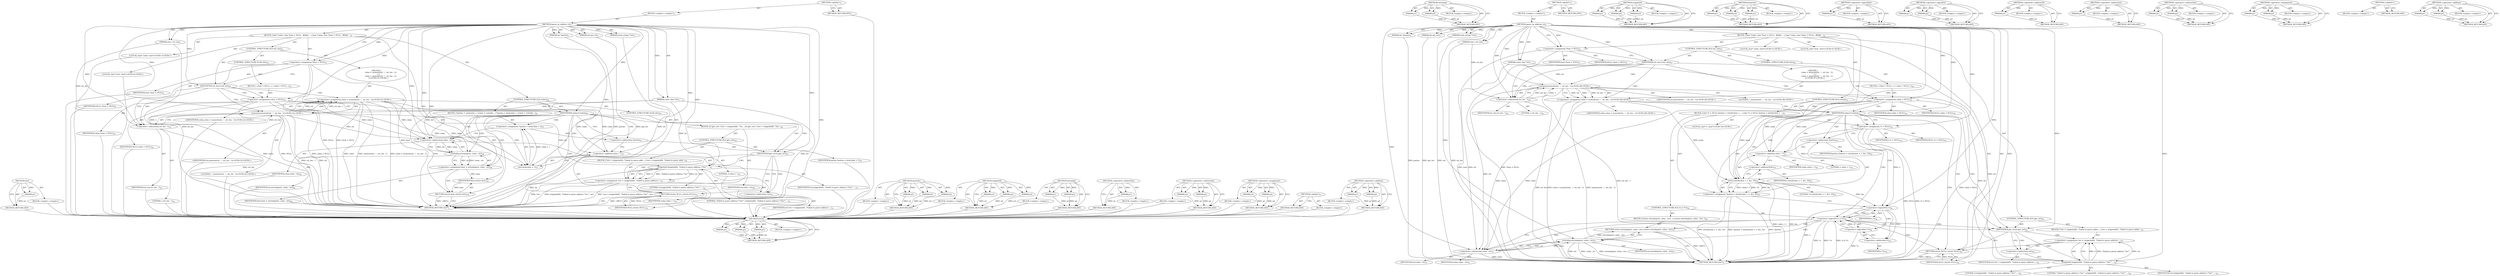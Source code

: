 digraph "&lt;operator&gt;.addition" {
vulnerable_118 [label=<(METHOD,atoi)>];
vulnerable_119 [label=<(PARAM,p1)>];
vulnerable_120 [label=<(BLOCK,&lt;empty&gt;,&lt;empty&gt;)>];
vulnerable_121 [label=<(METHOD_RETURN,ANY)>];
vulnerable_6 [label=<(METHOD,&lt;global&gt;)<SUB>1</SUB>>];
vulnerable_7 [label=<(BLOCK,&lt;empty&gt;,&lt;empty&gt;)<SUB>1</SUB>>];
vulnerable_8 [label=<(METHOD,parse_ip_address_ex)<SUB>1</SUB>>];
vulnerable_9 [label=<(PARAM,const char *str)<SUB>1</SUB>>];
vulnerable_10 [label=<(PARAM,size_t str_len)<SUB>1</SUB>>];
vulnerable_11 [label=<(PARAM,int *portno)<SUB>1</SUB>>];
vulnerable_12 [label=<(PARAM,int get_err)<SUB>1</SUB>>];
vulnerable_13 [label=<(PARAM,zend_string **err)<SUB>1</SUB>>];
vulnerable_14 [label=<(BLOCK,{
	char *colon;
 	char *host = NULL;
 
 #ifdef ...,{
	char *colon;
 	char *host = NULL;
 
 #ifdef ...)<SUB>2</SUB>>];
vulnerable_15 [label="<(LOCAL,char* colon: char*)<SUB>3</SUB>>"];
vulnerable_16 [label="<(LOCAL,char* host: char*)<SUB>4</SUB>>"];
vulnerable_17 [label=<(&lt;operator&gt;.assignment,*host = NULL)<SUB>4</SUB>>];
vulnerable_18 [label=<(IDENTIFIER,host,*host = NULL)<SUB>4</SUB>>];
vulnerable_19 [label=<(IDENTIFIER,NULL,*host = NULL)<SUB>4</SUB>>];
vulnerable_20 [label=<(CONTROL_STRUCTURE,IF,if (str_len))<SUB>21</SUB>>];
vulnerable_21 [label=<(IDENTIFIER,str_len,if (str_len))<SUB>21</SUB>>];
vulnerable_22 [label="<(BLOCK,{
 		colon = memchr(str, ':', str_len - 1);
 	},{
 		colon = memchr(str, ':', str_len - 1);
 	})<SUB>21</SUB>>"];
vulnerable_23 [label="<(&lt;operator&gt;.assignment,colon = memchr(str, ':', str_len - 1))<SUB>22</SUB>>"];
vulnerable_24 [label="<(IDENTIFIER,colon,colon = memchr(str, ':', str_len - 1))<SUB>22</SUB>>"];
vulnerable_25 [label="<(memchr,memchr(str, ':', str_len - 1))<SUB>22</SUB>>"];
vulnerable_26 [label="<(IDENTIFIER,str,memchr(str, ':', str_len - 1))<SUB>22</SUB>>"];
vulnerable_27 [label="<(LITERAL,':',memchr(str, ':', str_len - 1))<SUB>22</SUB>>"];
vulnerable_28 [label=<(&lt;operator&gt;.subtraction,str_len - 1)<SUB>22</SUB>>];
vulnerable_29 [label=<(IDENTIFIER,str_len,str_len - 1)<SUB>22</SUB>>];
vulnerable_30 [label=<(LITERAL,1,str_len - 1)<SUB>22</SUB>>];
vulnerable_31 [label=<(CONTROL_STRUCTURE,ELSE,else)<SUB>23</SUB>>];
vulnerable_32 [label=<(BLOCK,{
 		colon = NULL;
 	},{
 		colon = NULL;
 	})<SUB>23</SUB>>];
vulnerable_33 [label=<(&lt;operator&gt;.assignment,colon = NULL)<SUB>24</SUB>>];
vulnerable_34 [label=<(IDENTIFIER,colon,colon = NULL)<SUB>24</SUB>>];
vulnerable_35 [label=<(IDENTIFIER,NULL,colon = NULL)<SUB>24</SUB>>];
vulnerable_36 [label=<(CONTROL_STRUCTURE,IF,if (colon))<SUB>26</SUB>>];
vulnerable_37 [label=<(IDENTIFIER,colon,if (colon))<SUB>26</SUB>>];
vulnerable_38 [label=<(BLOCK,{
		*portno = atoi(colon + 1);
		host = estrndu...,{
		*portno = atoi(colon + 1);
		host = estrndu...)<SUB>26</SUB>>];
vulnerable_39 [label=<(&lt;operator&gt;.assignment,*portno = atoi(colon + 1))<SUB>27</SUB>>];
vulnerable_40 [label=<(&lt;operator&gt;.indirection,*portno)<SUB>27</SUB>>];
vulnerable_41 [label=<(IDENTIFIER,portno,*portno = atoi(colon + 1))<SUB>27</SUB>>];
vulnerable_42 [label=<(atoi,atoi(colon + 1))<SUB>27</SUB>>];
vulnerable_43 [label=<(&lt;operator&gt;.addition,colon + 1)<SUB>27</SUB>>];
vulnerable_44 [label=<(IDENTIFIER,colon,colon + 1)<SUB>27</SUB>>];
vulnerable_45 [label=<(LITERAL,1,colon + 1)<SUB>27</SUB>>];
vulnerable_46 [label=<(&lt;operator&gt;.assignment,host = estrndup(str, colon - str))<SUB>28</SUB>>];
vulnerable_47 [label=<(IDENTIFIER,host,host = estrndup(str, colon - str))<SUB>28</SUB>>];
vulnerable_48 [label=<(estrndup,estrndup(str, colon - str))<SUB>28</SUB>>];
vulnerable_49 [label=<(IDENTIFIER,str,estrndup(str, colon - str))<SUB>28</SUB>>];
vulnerable_50 [label=<(&lt;operator&gt;.subtraction,colon - str)<SUB>28</SUB>>];
vulnerable_51 [label=<(IDENTIFIER,colon,colon - str)<SUB>28</SUB>>];
vulnerable_52 [label=<(IDENTIFIER,str,colon - str)<SUB>28</SUB>>];
vulnerable_53 [label=<(CONTROL_STRUCTURE,ELSE,else)<SUB>29</SUB>>];
vulnerable_54 [label=<(BLOCK,{
		if (get_err) {
			*err = strpprintf(0, &quot;Fai...,{
		if (get_err) {
			*err = strpprintf(0, &quot;Fai...)<SUB>29</SUB>>];
vulnerable_55 [label=<(CONTROL_STRUCTURE,IF,if (get_err))<SUB>30</SUB>>];
vulnerable_56 [label=<(IDENTIFIER,get_err,if (get_err))<SUB>30</SUB>>];
vulnerable_57 [label=<(BLOCK,{
			*err = strpprintf(0, &quot;Failed to parse addr...,{
			*err = strpprintf(0, &quot;Failed to parse addr...)<SUB>30</SUB>>];
vulnerable_58 [label=<(&lt;operator&gt;.assignment,*err = strpprintf(0, &quot;Failed to parse address \...)<SUB>31</SUB>>];
vulnerable_59 [label=<(&lt;operator&gt;.indirection,*err)<SUB>31</SUB>>];
vulnerable_60 [label=<(IDENTIFIER,err,*err = strpprintf(0, &quot;Failed to parse address \...)<SUB>31</SUB>>];
vulnerable_61 [label=<(strpprintf,strpprintf(0, &quot;Failed to parse address \&quot;%s\&quot;&quot;,...)<SUB>31</SUB>>];
vulnerable_62 [label=<(LITERAL,0,strpprintf(0, &quot;Failed to parse address \&quot;%s\&quot;&quot;,...)<SUB>31</SUB>>];
vulnerable_63 [label=<(LITERAL,&quot;Failed to parse address \&quot;%s\&quot;&quot;,strpprintf(0, &quot;Failed to parse address \&quot;%s\&quot;&quot;,...)<SUB>31</SUB>>];
vulnerable_64 [label=<(IDENTIFIER,str,strpprintf(0, &quot;Failed to parse address \&quot;%s\&quot;&quot;,...)<SUB>31</SUB>>];
vulnerable_65 [label=<(RETURN,return NULL;,return NULL;)<SUB>33</SUB>>];
vulnerable_66 [label=<(IDENTIFIER,NULL,return NULL;)<SUB>33</SUB>>];
vulnerable_67 [label=<(RETURN,return host;,return host;)<SUB>36</SUB>>];
vulnerable_68 [label=<(IDENTIFIER,host,return host;)<SUB>36</SUB>>];
vulnerable_69 [label=<(METHOD_RETURN,char*)<SUB>1</SUB>>];
vulnerable_71 [label=<(METHOD_RETURN,ANY)<SUB>1</SUB>>];
vulnerable_103 [label=<(METHOD,memchr)>];
vulnerable_104 [label=<(PARAM,p1)>];
vulnerable_105 [label=<(PARAM,p2)>];
vulnerable_106 [label=<(PARAM,p3)>];
vulnerable_107 [label=<(BLOCK,&lt;empty&gt;,&lt;empty&gt;)>];
vulnerable_108 [label=<(METHOD_RETURN,ANY)>];
vulnerable_132 [label=<(METHOD,strpprintf)>];
vulnerable_133 [label=<(PARAM,p1)>];
vulnerable_134 [label=<(PARAM,p2)>];
vulnerable_135 [label=<(PARAM,p3)>];
vulnerable_136 [label=<(BLOCK,&lt;empty&gt;,&lt;empty&gt;)>];
vulnerable_137 [label=<(METHOD_RETURN,ANY)>];
vulnerable_127 [label=<(METHOD,estrndup)>];
vulnerable_128 [label=<(PARAM,p1)>];
vulnerable_129 [label=<(PARAM,p2)>];
vulnerable_130 [label=<(BLOCK,&lt;empty&gt;,&lt;empty&gt;)>];
vulnerable_131 [label=<(METHOD_RETURN,ANY)>];
vulnerable_114 [label=<(METHOD,&lt;operator&gt;.indirection)>];
vulnerable_115 [label=<(PARAM,p1)>];
vulnerable_116 [label=<(BLOCK,&lt;empty&gt;,&lt;empty&gt;)>];
vulnerable_117 [label=<(METHOD_RETURN,ANY)>];
vulnerable_109 [label=<(METHOD,&lt;operator&gt;.subtraction)>];
vulnerable_110 [label=<(PARAM,p1)>];
vulnerable_111 [label=<(PARAM,p2)>];
vulnerable_112 [label=<(BLOCK,&lt;empty&gt;,&lt;empty&gt;)>];
vulnerable_113 [label=<(METHOD_RETURN,ANY)>];
vulnerable_98 [label=<(METHOD,&lt;operator&gt;.assignment)>];
vulnerable_99 [label=<(PARAM,p1)>];
vulnerable_100 [label=<(PARAM,p2)>];
vulnerable_101 [label=<(BLOCK,&lt;empty&gt;,&lt;empty&gt;)>];
vulnerable_102 [label=<(METHOD_RETURN,ANY)>];
vulnerable_92 [label=<(METHOD,&lt;global&gt;)<SUB>1</SUB>>];
vulnerable_93 [label=<(BLOCK,&lt;empty&gt;,&lt;empty&gt;)>];
vulnerable_94 [label=<(METHOD_RETURN,ANY)>];
vulnerable_122 [label=<(METHOD,&lt;operator&gt;.addition)>];
vulnerable_123 [label=<(PARAM,p1)>];
vulnerable_124 [label=<(PARAM,p2)>];
vulnerable_125 [label=<(BLOCK,&lt;empty&gt;,&lt;empty&gt;)>];
vulnerable_126 [label=<(METHOD_RETURN,ANY)>];
fixed_128 [label=<(METHOD,strtol)>];
fixed_129 [label=<(PARAM,p1)>];
fixed_130 [label=<(PARAM,p2)>];
fixed_131 [label=<(PARAM,p3)>];
fixed_132 [label=<(BLOCK,&lt;empty&gt;,&lt;empty&gt;)>];
fixed_133 [label=<(METHOD_RETURN,ANY)>];
fixed_152 [label=<(METHOD,estrndup)>];
fixed_153 [label=<(PARAM,p1)>];
fixed_154 [label=<(PARAM,p2)>];
fixed_155 [label=<(BLOCK,&lt;empty&gt;,&lt;empty&gt;)>];
fixed_156 [label=<(METHOD_RETURN,ANY)>];
fixed_6 [label=<(METHOD,&lt;global&gt;)<SUB>1</SUB>>];
fixed_7 [label=<(BLOCK,&lt;empty&gt;,&lt;empty&gt;)<SUB>1</SUB>>];
fixed_8 [label=<(METHOD,parse_ip_address_ex)<SUB>1</SUB>>];
fixed_9 [label=<(PARAM,const char *str)<SUB>1</SUB>>];
fixed_10 [label=<(PARAM,size_t str_len)<SUB>1</SUB>>];
fixed_11 [label=<(PARAM,int *portno)<SUB>1</SUB>>];
fixed_12 [label=<(PARAM,int get_err)<SUB>1</SUB>>];
fixed_13 [label=<(PARAM,zend_string **err)<SUB>1</SUB>>];
fixed_14 [label=<(BLOCK,{
	char *colon;
 	char *host = NULL;
 
 #ifdef ...,{
	char *colon;
 	char *host = NULL;
 
 #ifdef ...)<SUB>2</SUB>>];
fixed_15 [label="<(LOCAL,char* colon: char*)<SUB>3</SUB>>"];
fixed_16 [label="<(LOCAL,char* host: char*)<SUB>4</SUB>>"];
fixed_17 [label=<(&lt;operator&gt;.assignment,*host = NULL)<SUB>4</SUB>>];
fixed_18 [label=<(IDENTIFIER,host,*host = NULL)<SUB>4</SUB>>];
fixed_19 [label=<(IDENTIFIER,NULL,*host = NULL)<SUB>4</SUB>>];
fixed_20 [label=<(CONTROL_STRUCTURE,IF,if (str_len))<SUB>27</SUB>>];
fixed_21 [label=<(IDENTIFIER,str_len,if (str_len))<SUB>27</SUB>>];
fixed_22 [label="<(BLOCK,{
 		colon = memchr(str, ':', str_len - 1);
 	},{
 		colon = memchr(str, ':', str_len - 1);
 	})<SUB>27</SUB>>"];
fixed_23 [label="<(&lt;operator&gt;.assignment,colon = memchr(str, ':', str_len - 1))<SUB>28</SUB>>"];
fixed_24 [label="<(IDENTIFIER,colon,colon = memchr(str, ':', str_len - 1))<SUB>28</SUB>>"];
fixed_25 [label="<(memchr,memchr(str, ':', str_len - 1))<SUB>28</SUB>>"];
fixed_26 [label="<(IDENTIFIER,str,memchr(str, ':', str_len - 1))<SUB>28</SUB>>"];
fixed_27 [label="<(LITERAL,':',memchr(str, ':', str_len - 1))<SUB>28</SUB>>"];
fixed_28 [label=<(&lt;operator&gt;.subtraction,str_len - 1)<SUB>28</SUB>>];
fixed_29 [label=<(IDENTIFIER,str_len,str_len - 1)<SUB>28</SUB>>];
fixed_30 [label=<(LITERAL,1,str_len - 1)<SUB>28</SUB>>];
fixed_31 [label=<(CONTROL_STRUCTURE,ELSE,else)<SUB>29</SUB>>];
fixed_32 [label=<(BLOCK,{
 		colon = NULL;
 	},{
 		colon = NULL;
 	})<SUB>29</SUB>>];
fixed_33 [label=<(&lt;operator&gt;.assignment,colon = NULL)<SUB>30</SUB>>];
fixed_34 [label=<(IDENTIFIER,colon,colon = NULL)<SUB>30</SUB>>];
fixed_35 [label=<(IDENTIFIER,NULL,colon = NULL)<SUB>30</SUB>>];
fixed_36 [label=<(CONTROL_STRUCTURE,IF,if (colon))<SUB>33</SUB>>];
fixed_37 [label=<(IDENTIFIER,colon,if (colon))<SUB>33</SUB>>];
fixed_38 [label=<(BLOCK,{
		char *e = NULL;
		*portno = strtol(colon + ...,{
		char *e = NULL;
		*portno = strtol(colon + ...)<SUB>33</SUB>>];
fixed_39 [label="<(LOCAL,char* e: char*)<SUB>34</SUB>>"];
fixed_40 [label=<(&lt;operator&gt;.assignment,*e = NULL)<SUB>34</SUB>>];
fixed_41 [label=<(IDENTIFIER,e,*e = NULL)<SUB>34</SUB>>];
fixed_42 [label=<(IDENTIFIER,NULL,*e = NULL)<SUB>34</SUB>>];
fixed_43 [label=<(&lt;operator&gt;.assignment,*portno = strtol(colon + 1, &amp;e, 10))<SUB>35</SUB>>];
fixed_44 [label=<(&lt;operator&gt;.indirection,*portno)<SUB>35</SUB>>];
fixed_45 [label=<(IDENTIFIER,portno,*portno = strtol(colon + 1, &amp;e, 10))<SUB>35</SUB>>];
fixed_46 [label=<(strtol,strtol(colon + 1, &amp;e, 10))<SUB>35</SUB>>];
fixed_47 [label=<(&lt;operator&gt;.addition,colon + 1)<SUB>35</SUB>>];
fixed_48 [label=<(IDENTIFIER,colon,colon + 1)<SUB>35</SUB>>];
fixed_49 [label=<(LITERAL,1,colon + 1)<SUB>35</SUB>>];
fixed_50 [label=<(&lt;operator&gt;.addressOf,&amp;e)<SUB>35</SUB>>];
fixed_51 [label=<(IDENTIFIER,e,strtol(colon + 1, &amp;e, 10))<SUB>35</SUB>>];
fixed_52 [label=<(LITERAL,10,strtol(colon + 1, &amp;e, 10))<SUB>35</SUB>>];
fixed_53 [label=<(CONTROL_STRUCTURE,IF,if (!e || !*e))<SUB>36</SUB>>];
fixed_54 [label=<(&lt;operator&gt;.logicalOr,!e || !*e)<SUB>36</SUB>>];
fixed_55 [label=<(&lt;operator&gt;.logicalNot,!e)<SUB>36</SUB>>];
fixed_56 [label=<(IDENTIFIER,e,!e)<SUB>36</SUB>>];
fixed_57 [label=<(&lt;operator&gt;.logicalNot,!*e)<SUB>36</SUB>>];
fixed_58 [label=<(&lt;operator&gt;.indirection,*e)<SUB>36</SUB>>];
fixed_59 [label=<(IDENTIFIER,e,!*e)<SUB>36</SUB>>];
fixed_60 [label=<(BLOCK,{
			return estrndup(str, colon - str);
 		},{
			return estrndup(str, colon - str);
 		})<SUB>36</SUB>>];
fixed_61 [label=<(RETURN,return estrndup(str, colon - str);,return estrndup(str, colon - str);)<SUB>37</SUB>>];
fixed_62 [label=<(estrndup,estrndup(str, colon - str))<SUB>37</SUB>>];
fixed_63 [label=<(IDENTIFIER,str,estrndup(str, colon - str))<SUB>37</SUB>>];
fixed_64 [label=<(&lt;operator&gt;.subtraction,colon - str)<SUB>37</SUB>>];
fixed_65 [label=<(IDENTIFIER,colon,colon - str)<SUB>37</SUB>>];
fixed_66 [label=<(IDENTIFIER,str,colon - str)<SUB>37</SUB>>];
fixed_67 [label=<(CONTROL_STRUCTURE,IF,if (get_err))<SUB>41</SUB>>];
fixed_68 [label=<(IDENTIFIER,get_err,if (get_err))<SUB>41</SUB>>];
fixed_69 [label=<(BLOCK,{
		*err = strpprintf(0, &quot;Failed to parse addre...,{
		*err = strpprintf(0, &quot;Failed to parse addre...)<SUB>41</SUB>>];
fixed_70 [label=<(&lt;operator&gt;.assignment,*err = strpprintf(0, &quot;Failed to parse address \...)<SUB>42</SUB>>];
fixed_71 [label=<(&lt;operator&gt;.indirection,*err)<SUB>42</SUB>>];
fixed_72 [label=<(IDENTIFIER,err,*err = strpprintf(0, &quot;Failed to parse address \...)<SUB>42</SUB>>];
fixed_73 [label=<(strpprintf,strpprintf(0, &quot;Failed to parse address \&quot;%s\&quot;&quot;,...)<SUB>42</SUB>>];
fixed_74 [label=<(LITERAL,0,strpprintf(0, &quot;Failed to parse address \&quot;%s\&quot;&quot;,...)<SUB>42</SUB>>];
fixed_75 [label=<(LITERAL,&quot;Failed to parse address \&quot;%s\&quot;&quot;,strpprintf(0, &quot;Failed to parse address \&quot;%s\&quot;&quot;,...)<SUB>42</SUB>>];
fixed_76 [label=<(IDENTIFIER,str,strpprintf(0, &quot;Failed to parse address \&quot;%s\&quot;&quot;,...)<SUB>42</SUB>>];
fixed_77 [label=<(RETURN,return NULL;,return NULL;)<SUB>44</SUB>>];
fixed_78 [label=<(IDENTIFIER,NULL,return NULL;)<SUB>44</SUB>>];
fixed_79 [label=<(METHOD_RETURN,char*)<SUB>1</SUB>>];
fixed_81 [label=<(METHOD_RETURN,ANY)<SUB>1</SUB>>];
fixed_157 [label=<(METHOD,strpprintf)>];
fixed_158 [label=<(PARAM,p1)>];
fixed_159 [label=<(PARAM,p2)>];
fixed_160 [label=<(PARAM,p3)>];
fixed_161 [label=<(BLOCK,&lt;empty&gt;,&lt;empty&gt;)>];
fixed_162 [label=<(METHOD_RETURN,ANY)>];
fixed_113 [label=<(METHOD,memchr)>];
fixed_114 [label=<(PARAM,p1)>];
fixed_115 [label=<(PARAM,p2)>];
fixed_116 [label=<(PARAM,p3)>];
fixed_117 [label=<(BLOCK,&lt;empty&gt;,&lt;empty&gt;)>];
fixed_118 [label=<(METHOD_RETURN,ANY)>];
fixed_148 [label=<(METHOD,&lt;operator&gt;.logicalNot)>];
fixed_149 [label=<(PARAM,p1)>];
fixed_150 [label=<(BLOCK,&lt;empty&gt;,&lt;empty&gt;)>];
fixed_151 [label=<(METHOD_RETURN,ANY)>];
fixed_143 [label=<(METHOD,&lt;operator&gt;.logicalOr)>];
fixed_144 [label=<(PARAM,p1)>];
fixed_145 [label=<(PARAM,p2)>];
fixed_146 [label=<(BLOCK,&lt;empty&gt;,&lt;empty&gt;)>];
fixed_147 [label=<(METHOD_RETURN,ANY)>];
fixed_139 [label=<(METHOD,&lt;operator&gt;.addressOf)>];
fixed_140 [label=<(PARAM,p1)>];
fixed_141 [label=<(BLOCK,&lt;empty&gt;,&lt;empty&gt;)>];
fixed_142 [label=<(METHOD_RETURN,ANY)>];
fixed_124 [label=<(METHOD,&lt;operator&gt;.indirection)>];
fixed_125 [label=<(PARAM,p1)>];
fixed_126 [label=<(BLOCK,&lt;empty&gt;,&lt;empty&gt;)>];
fixed_127 [label=<(METHOD_RETURN,ANY)>];
fixed_119 [label=<(METHOD,&lt;operator&gt;.subtraction)>];
fixed_120 [label=<(PARAM,p1)>];
fixed_121 [label=<(PARAM,p2)>];
fixed_122 [label=<(BLOCK,&lt;empty&gt;,&lt;empty&gt;)>];
fixed_123 [label=<(METHOD_RETURN,ANY)>];
fixed_108 [label=<(METHOD,&lt;operator&gt;.assignment)>];
fixed_109 [label=<(PARAM,p1)>];
fixed_110 [label=<(PARAM,p2)>];
fixed_111 [label=<(BLOCK,&lt;empty&gt;,&lt;empty&gt;)>];
fixed_112 [label=<(METHOD_RETURN,ANY)>];
fixed_102 [label=<(METHOD,&lt;global&gt;)<SUB>1</SUB>>];
fixed_103 [label=<(BLOCK,&lt;empty&gt;,&lt;empty&gt;)>];
fixed_104 [label=<(METHOD_RETURN,ANY)>];
fixed_134 [label=<(METHOD,&lt;operator&gt;.addition)>];
fixed_135 [label=<(PARAM,p1)>];
fixed_136 [label=<(PARAM,p2)>];
fixed_137 [label=<(BLOCK,&lt;empty&gt;,&lt;empty&gt;)>];
fixed_138 [label=<(METHOD_RETURN,ANY)>];
vulnerable_118 -> vulnerable_119  [key=0, label="AST: "];
vulnerable_118 -> vulnerable_119  [key=1, label="DDG: "];
vulnerable_118 -> vulnerable_120  [key=0, label="AST: "];
vulnerable_118 -> vulnerable_121  [key=0, label="AST: "];
vulnerable_118 -> vulnerable_121  [key=1, label="CFG: "];
vulnerable_119 -> vulnerable_121  [key=0, label="DDG: p1"];
vulnerable_120 -> fixed_128  [key=0];
vulnerable_121 -> fixed_128  [key=0];
vulnerable_6 -> vulnerable_7  [key=0, label="AST: "];
vulnerable_6 -> vulnerable_71  [key=0, label="AST: "];
vulnerable_6 -> vulnerable_71  [key=1, label="CFG: "];
vulnerable_7 -> vulnerable_8  [key=0, label="AST: "];
vulnerable_8 -> vulnerable_9  [key=0, label="AST: "];
vulnerable_8 -> vulnerable_9  [key=1, label="DDG: "];
vulnerable_8 -> vulnerable_10  [key=0, label="AST: "];
vulnerable_8 -> vulnerable_10  [key=1, label="DDG: "];
vulnerable_8 -> vulnerable_11  [key=0, label="AST: "];
vulnerable_8 -> vulnerable_11  [key=1, label="DDG: "];
vulnerable_8 -> vulnerable_12  [key=0, label="AST: "];
vulnerable_8 -> vulnerable_12  [key=1, label="DDG: "];
vulnerable_8 -> vulnerable_13  [key=0, label="AST: "];
vulnerable_8 -> vulnerable_13  [key=1, label="DDG: "];
vulnerable_8 -> vulnerable_14  [key=0, label="AST: "];
vulnerable_8 -> vulnerable_69  [key=0, label="AST: "];
vulnerable_8 -> vulnerable_17  [key=0, label="CFG: "];
vulnerable_8 -> vulnerable_17  [key=1, label="DDG: "];
vulnerable_8 -> vulnerable_21  [key=0, label="DDG: "];
vulnerable_8 -> vulnerable_37  [key=0, label="DDG: "];
vulnerable_8 -> vulnerable_68  [key=0, label="DDG: "];
vulnerable_8 -> vulnerable_33  [key=0, label="DDG: "];
vulnerable_8 -> vulnerable_25  [key=0, label="DDG: "];
vulnerable_8 -> vulnerable_42  [key=0, label="DDG: "];
vulnerable_8 -> vulnerable_48  [key=0, label="DDG: "];
vulnerable_8 -> vulnerable_56  [key=0, label="DDG: "];
vulnerable_8 -> vulnerable_66  [key=0, label="DDG: "];
vulnerable_8 -> vulnerable_28  [key=0, label="DDG: "];
vulnerable_8 -> vulnerable_43  [key=0, label="DDG: "];
vulnerable_8 -> vulnerable_50  [key=0, label="DDG: "];
vulnerable_8 -> vulnerable_61  [key=0, label="DDG: "];
vulnerable_9 -> vulnerable_69  [key=0, label="DDG: str"];
vulnerable_9 -> vulnerable_25  [key=0, label="DDG: str"];
vulnerable_9 -> vulnerable_50  [key=0, label="DDG: str"];
vulnerable_9 -> vulnerable_61  [key=0, label="DDG: str"];
vulnerable_10 -> vulnerable_69  [key=0, label="DDG: str_len"];
vulnerable_10 -> vulnerable_28  [key=0, label="DDG: str_len"];
vulnerable_11 -> vulnerable_69  [key=0, label="DDG: portno"];
vulnerable_12 -> vulnerable_69  [key=0, label="DDG: get_err"];
vulnerable_13 -> vulnerable_69  [key=0, label="DDG: err"];
vulnerable_14 -> vulnerable_15  [key=0, label="AST: "];
vulnerable_14 -> vulnerable_16  [key=0, label="AST: "];
vulnerable_14 -> vulnerable_17  [key=0, label="AST: "];
vulnerable_14 -> vulnerable_20  [key=0, label="AST: "];
vulnerable_14 -> vulnerable_36  [key=0, label="AST: "];
vulnerable_14 -> vulnerable_67  [key=0, label="AST: "];
vulnerable_15 -> fixed_128  [key=0];
vulnerable_16 -> fixed_128  [key=0];
vulnerable_17 -> vulnerable_18  [key=0, label="AST: "];
vulnerable_17 -> vulnerable_19  [key=0, label="AST: "];
vulnerable_17 -> vulnerable_21  [key=0, label="CFG: "];
vulnerable_17 -> vulnerable_69  [key=0, label="DDG: host"];
vulnerable_17 -> vulnerable_69  [key=1, label="DDG: NULL"];
vulnerable_17 -> vulnerable_69  [key=2, label="DDG: *host = NULL"];
vulnerable_18 -> fixed_128  [key=0];
vulnerable_19 -> fixed_128  [key=0];
vulnerable_20 -> vulnerable_21  [key=0, label="AST: "];
vulnerable_20 -> vulnerable_22  [key=0, label="AST: "];
vulnerable_20 -> vulnerable_31  [key=0, label="AST: "];
vulnerable_21 -> vulnerable_28  [key=0, label="CFG: "];
vulnerable_21 -> vulnerable_28  [key=1, label="CDG: "];
vulnerable_21 -> vulnerable_33  [key=0, label="CFG: "];
vulnerable_21 -> vulnerable_33  [key=1, label="CDG: "];
vulnerable_21 -> vulnerable_23  [key=0, label="CDG: "];
vulnerable_21 -> vulnerable_25  [key=0, label="CDG: "];
vulnerable_22 -> vulnerable_23  [key=0, label="AST: "];
vulnerable_23 -> vulnerable_24  [key=0, label="AST: "];
vulnerable_23 -> vulnerable_25  [key=0, label="AST: "];
vulnerable_23 -> vulnerable_37  [key=0, label="CFG: "];
vulnerable_23 -> vulnerable_69  [key=0, label="DDG: colon"];
vulnerable_23 -> vulnerable_69  [key=1, label="DDG: memchr(str, ':', str_len - 1)"];
vulnerable_23 -> vulnerable_69  [key=2, label="DDG: colon = memchr(str, ':', str_len - 1)"];
vulnerable_23 -> vulnerable_42  [key=0, label="DDG: colon"];
vulnerable_23 -> vulnerable_43  [key=0, label="DDG: colon"];
vulnerable_23 -> vulnerable_50  [key=0, label="DDG: colon"];
vulnerable_24 -> fixed_128  [key=0];
vulnerable_25 -> vulnerable_26  [key=0, label="AST: "];
vulnerable_25 -> vulnerable_27  [key=0, label="AST: "];
vulnerable_25 -> vulnerable_28  [key=0, label="AST: "];
vulnerable_25 -> vulnerable_23  [key=0, label="CFG: "];
vulnerable_25 -> vulnerable_23  [key=1, label="DDG: str"];
vulnerable_25 -> vulnerable_23  [key=2, label="DDG: ':'"];
vulnerable_25 -> vulnerable_23  [key=3, label="DDG: str_len - 1"];
vulnerable_25 -> vulnerable_69  [key=0, label="DDG: str"];
vulnerable_25 -> vulnerable_69  [key=1, label="DDG: str_len - 1"];
vulnerable_25 -> vulnerable_50  [key=0, label="DDG: str"];
vulnerable_25 -> vulnerable_61  [key=0, label="DDG: str"];
vulnerable_26 -> fixed_128  [key=0];
vulnerable_27 -> fixed_128  [key=0];
vulnerable_28 -> vulnerable_29  [key=0, label="AST: "];
vulnerable_28 -> vulnerable_30  [key=0, label="AST: "];
vulnerable_28 -> vulnerable_25  [key=0, label="CFG: "];
vulnerable_28 -> vulnerable_25  [key=1, label="DDG: str_len"];
vulnerable_28 -> vulnerable_25  [key=2, label="DDG: 1"];
vulnerable_28 -> vulnerable_69  [key=0, label="DDG: str_len"];
vulnerable_29 -> fixed_128  [key=0];
vulnerable_30 -> fixed_128  [key=0];
vulnerable_31 -> vulnerable_32  [key=0, label="AST: "];
vulnerable_32 -> vulnerable_33  [key=0, label="AST: "];
vulnerable_33 -> vulnerable_34  [key=0, label="AST: "];
vulnerable_33 -> vulnerable_35  [key=0, label="AST: "];
vulnerable_33 -> vulnerable_37  [key=0, label="CFG: "];
vulnerable_33 -> vulnerable_69  [key=0, label="DDG: colon"];
vulnerable_33 -> vulnerable_69  [key=1, label="DDG: NULL"];
vulnerable_33 -> vulnerable_69  [key=2, label="DDG: colon = NULL"];
vulnerable_33 -> vulnerable_42  [key=0, label="DDG: colon"];
vulnerable_33 -> vulnerable_43  [key=0, label="DDG: colon"];
vulnerable_33 -> vulnerable_50  [key=0, label="DDG: colon"];
vulnerable_34 -> fixed_128  [key=0];
vulnerable_35 -> fixed_128  [key=0];
vulnerable_36 -> vulnerable_37  [key=0, label="AST: "];
vulnerable_36 -> vulnerable_38  [key=0, label="AST: "];
vulnerable_36 -> vulnerable_53  [key=0, label="AST: "];
vulnerable_37 -> vulnerable_56  [key=0, label="CFG: "];
vulnerable_37 -> vulnerable_56  [key=1, label="CDG: "];
vulnerable_37 -> vulnerable_40  [key=0, label="CFG: "];
vulnerable_37 -> vulnerable_40  [key=1, label="CDG: "];
vulnerable_37 -> vulnerable_48  [key=0, label="CDG: "];
vulnerable_37 -> vulnerable_42  [key=0, label="CDG: "];
vulnerable_37 -> vulnerable_46  [key=0, label="CDG: "];
vulnerable_37 -> vulnerable_67  [key=0, label="CDG: "];
vulnerable_37 -> vulnerable_65  [key=0, label="CDG: "];
vulnerable_37 -> vulnerable_50  [key=0, label="CDG: "];
vulnerable_37 -> vulnerable_39  [key=0, label="CDG: "];
vulnerable_37 -> vulnerable_43  [key=0, label="CDG: "];
vulnerable_38 -> vulnerable_39  [key=0, label="AST: "];
vulnerable_38 -> vulnerable_46  [key=0, label="AST: "];
vulnerable_39 -> vulnerable_40  [key=0, label="AST: "];
vulnerable_39 -> vulnerable_42  [key=0, label="AST: "];
vulnerable_39 -> vulnerable_50  [key=0, label="CFG: "];
vulnerable_40 -> vulnerable_41  [key=0, label="AST: "];
vulnerable_40 -> vulnerable_43  [key=0, label="CFG: "];
vulnerable_41 -> fixed_128  [key=0];
vulnerable_42 -> vulnerable_43  [key=0, label="AST: "];
vulnerable_42 -> vulnerable_39  [key=0, label="CFG: "];
vulnerable_42 -> vulnerable_39  [key=1, label="DDG: colon + 1"];
vulnerable_43 -> vulnerable_44  [key=0, label="AST: "];
vulnerable_43 -> vulnerable_45  [key=0, label="AST: "];
vulnerable_43 -> vulnerable_42  [key=0, label="CFG: "];
vulnerable_44 -> fixed_128  [key=0];
vulnerable_45 -> fixed_128  [key=0];
vulnerable_46 -> vulnerable_47  [key=0, label="AST: "];
vulnerable_46 -> vulnerable_48  [key=0, label="AST: "];
vulnerable_46 -> vulnerable_67  [key=0, label="CFG: "];
vulnerable_46 -> vulnerable_68  [key=0, label="DDG: host"];
vulnerable_47 -> fixed_128  [key=0];
vulnerable_48 -> vulnerable_49  [key=0, label="AST: "];
vulnerable_48 -> vulnerable_50  [key=0, label="AST: "];
vulnerable_48 -> vulnerable_46  [key=0, label="CFG: "];
vulnerable_48 -> vulnerable_46  [key=1, label="DDG: str"];
vulnerable_48 -> vulnerable_46  [key=2, label="DDG: colon - str"];
vulnerable_49 -> fixed_128  [key=0];
vulnerable_50 -> vulnerable_51  [key=0, label="AST: "];
vulnerable_50 -> vulnerable_52  [key=0, label="AST: "];
vulnerable_50 -> vulnerable_48  [key=0, label="CFG: "];
vulnerable_50 -> vulnerable_48  [key=1, label="DDG: str"];
vulnerable_50 -> vulnerable_48  [key=2, label="DDG: colon"];
vulnerable_51 -> fixed_128  [key=0];
vulnerable_52 -> fixed_128  [key=0];
vulnerable_53 -> vulnerable_54  [key=0, label="AST: "];
vulnerable_54 -> vulnerable_55  [key=0, label="AST: "];
vulnerable_54 -> vulnerable_65  [key=0, label="AST: "];
vulnerable_55 -> vulnerable_56  [key=0, label="AST: "];
vulnerable_55 -> vulnerable_57  [key=0, label="AST: "];
vulnerable_56 -> vulnerable_59  [key=0, label="CFG: "];
vulnerable_56 -> vulnerable_59  [key=1, label="CDG: "];
vulnerable_56 -> vulnerable_65  [key=0, label="CFG: "];
vulnerable_56 -> vulnerable_58  [key=0, label="CDG: "];
vulnerable_56 -> vulnerable_61  [key=0, label="CDG: "];
vulnerable_57 -> vulnerable_58  [key=0, label="AST: "];
vulnerable_58 -> vulnerable_59  [key=0, label="AST: "];
vulnerable_58 -> vulnerable_61  [key=0, label="AST: "];
vulnerable_58 -> vulnerable_65  [key=0, label="CFG: "];
vulnerable_58 -> vulnerable_69  [key=0, label="DDG: *err"];
vulnerable_58 -> vulnerable_69  [key=1, label="DDG: strpprintf(0, &quot;Failed to parse address \&quot;%s\&quot;&quot;, str)"];
vulnerable_58 -> vulnerable_69  [key=2, label="DDG: *err = strpprintf(0, &quot;Failed to parse address \&quot;%s\&quot;&quot;, str)"];
vulnerable_59 -> vulnerable_60  [key=0, label="AST: "];
vulnerable_59 -> vulnerable_61  [key=0, label="CFG: "];
vulnerable_60 -> fixed_128  [key=0];
vulnerable_61 -> vulnerable_62  [key=0, label="AST: "];
vulnerable_61 -> vulnerable_63  [key=0, label="AST: "];
vulnerable_61 -> vulnerable_64  [key=0, label="AST: "];
vulnerable_61 -> vulnerable_58  [key=0, label="CFG: "];
vulnerable_61 -> vulnerable_58  [key=1, label="DDG: 0"];
vulnerable_61 -> vulnerable_58  [key=2, label="DDG: &quot;Failed to parse address \&quot;%s\&quot;&quot;"];
vulnerable_61 -> vulnerable_58  [key=3, label="DDG: str"];
vulnerable_61 -> vulnerable_69  [key=0, label="DDG: str"];
vulnerable_62 -> fixed_128  [key=0];
vulnerable_63 -> fixed_128  [key=0];
vulnerable_64 -> fixed_128  [key=0];
vulnerable_65 -> vulnerable_66  [key=0, label="AST: "];
vulnerable_65 -> vulnerable_69  [key=0, label="CFG: "];
vulnerable_65 -> vulnerable_69  [key=1, label="DDG: &lt;RET&gt;"];
vulnerable_66 -> vulnerable_65  [key=0, label="DDG: NULL"];
vulnerable_67 -> vulnerable_68  [key=0, label="AST: "];
vulnerable_67 -> vulnerable_69  [key=0, label="CFG: "];
vulnerable_67 -> vulnerable_69  [key=1, label="DDG: &lt;RET&gt;"];
vulnerable_68 -> vulnerable_67  [key=0, label="DDG: host"];
vulnerable_69 -> fixed_128  [key=0];
vulnerable_71 -> fixed_128  [key=0];
vulnerable_103 -> vulnerable_104  [key=0, label="AST: "];
vulnerable_103 -> vulnerable_104  [key=1, label="DDG: "];
vulnerable_103 -> vulnerable_107  [key=0, label="AST: "];
vulnerable_103 -> vulnerable_105  [key=0, label="AST: "];
vulnerable_103 -> vulnerable_105  [key=1, label="DDG: "];
vulnerable_103 -> vulnerable_108  [key=0, label="AST: "];
vulnerable_103 -> vulnerable_108  [key=1, label="CFG: "];
vulnerable_103 -> vulnerable_106  [key=0, label="AST: "];
vulnerable_103 -> vulnerable_106  [key=1, label="DDG: "];
vulnerable_104 -> vulnerable_108  [key=0, label="DDG: p1"];
vulnerable_105 -> vulnerable_108  [key=0, label="DDG: p2"];
vulnerable_106 -> vulnerable_108  [key=0, label="DDG: p3"];
vulnerable_107 -> fixed_128  [key=0];
vulnerable_108 -> fixed_128  [key=0];
vulnerable_132 -> vulnerable_133  [key=0, label="AST: "];
vulnerable_132 -> vulnerable_133  [key=1, label="DDG: "];
vulnerable_132 -> vulnerable_136  [key=0, label="AST: "];
vulnerable_132 -> vulnerable_134  [key=0, label="AST: "];
vulnerable_132 -> vulnerable_134  [key=1, label="DDG: "];
vulnerable_132 -> vulnerable_137  [key=0, label="AST: "];
vulnerable_132 -> vulnerable_137  [key=1, label="CFG: "];
vulnerable_132 -> vulnerable_135  [key=0, label="AST: "];
vulnerable_132 -> vulnerable_135  [key=1, label="DDG: "];
vulnerable_133 -> vulnerable_137  [key=0, label="DDG: p1"];
vulnerable_134 -> vulnerable_137  [key=0, label="DDG: p2"];
vulnerable_135 -> vulnerable_137  [key=0, label="DDG: p3"];
vulnerable_136 -> fixed_128  [key=0];
vulnerable_137 -> fixed_128  [key=0];
vulnerable_127 -> vulnerable_128  [key=0, label="AST: "];
vulnerable_127 -> vulnerable_128  [key=1, label="DDG: "];
vulnerable_127 -> vulnerable_130  [key=0, label="AST: "];
vulnerable_127 -> vulnerable_129  [key=0, label="AST: "];
vulnerable_127 -> vulnerable_129  [key=1, label="DDG: "];
vulnerable_127 -> vulnerable_131  [key=0, label="AST: "];
vulnerable_127 -> vulnerable_131  [key=1, label="CFG: "];
vulnerable_128 -> vulnerable_131  [key=0, label="DDG: p1"];
vulnerable_129 -> vulnerable_131  [key=0, label="DDG: p2"];
vulnerable_130 -> fixed_128  [key=0];
vulnerable_131 -> fixed_128  [key=0];
vulnerable_114 -> vulnerable_115  [key=0, label="AST: "];
vulnerable_114 -> vulnerable_115  [key=1, label="DDG: "];
vulnerable_114 -> vulnerable_116  [key=0, label="AST: "];
vulnerable_114 -> vulnerable_117  [key=0, label="AST: "];
vulnerable_114 -> vulnerable_117  [key=1, label="CFG: "];
vulnerable_115 -> vulnerable_117  [key=0, label="DDG: p1"];
vulnerable_116 -> fixed_128  [key=0];
vulnerable_117 -> fixed_128  [key=0];
vulnerable_109 -> vulnerable_110  [key=0, label="AST: "];
vulnerable_109 -> vulnerable_110  [key=1, label="DDG: "];
vulnerable_109 -> vulnerable_112  [key=0, label="AST: "];
vulnerable_109 -> vulnerable_111  [key=0, label="AST: "];
vulnerable_109 -> vulnerable_111  [key=1, label="DDG: "];
vulnerable_109 -> vulnerable_113  [key=0, label="AST: "];
vulnerable_109 -> vulnerable_113  [key=1, label="CFG: "];
vulnerable_110 -> vulnerable_113  [key=0, label="DDG: p1"];
vulnerable_111 -> vulnerable_113  [key=0, label="DDG: p2"];
vulnerable_112 -> fixed_128  [key=0];
vulnerable_113 -> fixed_128  [key=0];
vulnerable_98 -> vulnerable_99  [key=0, label="AST: "];
vulnerable_98 -> vulnerable_99  [key=1, label="DDG: "];
vulnerable_98 -> vulnerable_101  [key=0, label="AST: "];
vulnerable_98 -> vulnerable_100  [key=0, label="AST: "];
vulnerable_98 -> vulnerable_100  [key=1, label="DDG: "];
vulnerable_98 -> vulnerable_102  [key=0, label="AST: "];
vulnerable_98 -> vulnerable_102  [key=1, label="CFG: "];
vulnerable_99 -> vulnerable_102  [key=0, label="DDG: p1"];
vulnerable_100 -> vulnerable_102  [key=0, label="DDG: p2"];
vulnerable_101 -> fixed_128  [key=0];
vulnerable_102 -> fixed_128  [key=0];
vulnerable_92 -> vulnerable_93  [key=0, label="AST: "];
vulnerable_92 -> vulnerable_94  [key=0, label="AST: "];
vulnerable_92 -> vulnerable_94  [key=1, label="CFG: "];
vulnerable_93 -> fixed_128  [key=0];
vulnerable_94 -> fixed_128  [key=0];
vulnerable_122 -> vulnerable_123  [key=0, label="AST: "];
vulnerable_122 -> vulnerable_123  [key=1, label="DDG: "];
vulnerable_122 -> vulnerable_125  [key=0, label="AST: "];
vulnerable_122 -> vulnerable_124  [key=0, label="AST: "];
vulnerable_122 -> vulnerable_124  [key=1, label="DDG: "];
vulnerable_122 -> vulnerable_126  [key=0, label="AST: "];
vulnerable_122 -> vulnerable_126  [key=1, label="CFG: "];
vulnerable_123 -> vulnerable_126  [key=0, label="DDG: p1"];
vulnerable_124 -> vulnerable_126  [key=0, label="DDG: p2"];
vulnerable_125 -> fixed_128  [key=0];
vulnerable_126 -> fixed_128  [key=0];
fixed_128 -> fixed_129  [key=0, label="AST: "];
fixed_128 -> fixed_129  [key=1, label="DDG: "];
fixed_128 -> fixed_132  [key=0, label="AST: "];
fixed_128 -> fixed_130  [key=0, label="AST: "];
fixed_128 -> fixed_130  [key=1, label="DDG: "];
fixed_128 -> fixed_133  [key=0, label="AST: "];
fixed_128 -> fixed_133  [key=1, label="CFG: "];
fixed_128 -> fixed_131  [key=0, label="AST: "];
fixed_128 -> fixed_131  [key=1, label="DDG: "];
fixed_129 -> fixed_133  [key=0, label="DDG: p1"];
fixed_130 -> fixed_133  [key=0, label="DDG: p2"];
fixed_131 -> fixed_133  [key=0, label="DDG: p3"];
fixed_152 -> fixed_153  [key=0, label="AST: "];
fixed_152 -> fixed_153  [key=1, label="DDG: "];
fixed_152 -> fixed_155  [key=0, label="AST: "];
fixed_152 -> fixed_154  [key=0, label="AST: "];
fixed_152 -> fixed_154  [key=1, label="DDG: "];
fixed_152 -> fixed_156  [key=0, label="AST: "];
fixed_152 -> fixed_156  [key=1, label="CFG: "];
fixed_153 -> fixed_156  [key=0, label="DDG: p1"];
fixed_154 -> fixed_156  [key=0, label="DDG: p2"];
fixed_6 -> fixed_7  [key=0, label="AST: "];
fixed_6 -> fixed_81  [key=0, label="AST: "];
fixed_6 -> fixed_81  [key=1, label="CFG: "];
fixed_7 -> fixed_8  [key=0, label="AST: "];
fixed_8 -> fixed_9  [key=0, label="AST: "];
fixed_8 -> fixed_9  [key=1, label="DDG: "];
fixed_8 -> fixed_10  [key=0, label="AST: "];
fixed_8 -> fixed_10  [key=1, label="DDG: "];
fixed_8 -> fixed_11  [key=0, label="AST: "];
fixed_8 -> fixed_11  [key=1, label="DDG: "];
fixed_8 -> fixed_12  [key=0, label="AST: "];
fixed_8 -> fixed_12  [key=1, label="DDG: "];
fixed_8 -> fixed_13  [key=0, label="AST: "];
fixed_8 -> fixed_13  [key=1, label="DDG: "];
fixed_8 -> fixed_14  [key=0, label="AST: "];
fixed_8 -> fixed_79  [key=0, label="AST: "];
fixed_8 -> fixed_17  [key=0, label="CFG: "];
fixed_8 -> fixed_17  [key=1, label="DDG: "];
fixed_8 -> fixed_21  [key=0, label="DDG: "];
fixed_8 -> fixed_37  [key=0, label="DDG: "];
fixed_8 -> fixed_68  [key=0, label="DDG: "];
fixed_8 -> fixed_78  [key=0, label="DDG: "];
fixed_8 -> fixed_40  [key=0, label="DDG: "];
fixed_8 -> fixed_33  [key=0, label="DDG: "];
fixed_8 -> fixed_25  [key=0, label="DDG: "];
fixed_8 -> fixed_46  [key=0, label="DDG: "];
fixed_8 -> fixed_73  [key=0, label="DDG: "];
fixed_8 -> fixed_28  [key=0, label="DDG: "];
fixed_8 -> fixed_47  [key=0, label="DDG: "];
fixed_8 -> fixed_55  [key=0, label="DDG: "];
fixed_8 -> fixed_62  [key=0, label="DDG: "];
fixed_8 -> fixed_64  [key=0, label="DDG: "];
fixed_9 -> fixed_25  [key=0, label="DDG: str"];
fixed_9 -> fixed_73  [key=0, label="DDG: str"];
fixed_9 -> fixed_64  [key=0, label="DDG: str"];
fixed_10 -> fixed_79  [key=0, label="DDG: str_len"];
fixed_10 -> fixed_28  [key=0, label="DDG: str_len"];
fixed_11 -> fixed_79  [key=0, label="DDG: portno"];
fixed_12 -> fixed_79  [key=0, label="DDG: get_err"];
fixed_13 -> fixed_79  [key=0, label="DDG: err"];
fixed_14 -> fixed_15  [key=0, label="AST: "];
fixed_14 -> fixed_16  [key=0, label="AST: "];
fixed_14 -> fixed_17  [key=0, label="AST: "];
fixed_14 -> fixed_20  [key=0, label="AST: "];
fixed_14 -> fixed_36  [key=0, label="AST: "];
fixed_14 -> fixed_67  [key=0, label="AST: "];
fixed_14 -> fixed_77  [key=0, label="AST: "];
fixed_17 -> fixed_18  [key=0, label="AST: "];
fixed_17 -> fixed_19  [key=0, label="AST: "];
fixed_17 -> fixed_21  [key=0, label="CFG: "];
fixed_17 -> fixed_79  [key=0, label="DDG: host"];
fixed_17 -> fixed_79  [key=1, label="DDG: *host = NULL"];
fixed_20 -> fixed_21  [key=0, label="AST: "];
fixed_20 -> fixed_22  [key=0, label="AST: "];
fixed_20 -> fixed_31  [key=0, label="AST: "];
fixed_21 -> fixed_28  [key=0, label="CFG: "];
fixed_21 -> fixed_28  [key=1, label="CDG: "];
fixed_21 -> fixed_33  [key=0, label="CFG: "];
fixed_21 -> fixed_33  [key=1, label="CDG: "];
fixed_21 -> fixed_23  [key=0, label="CDG: "];
fixed_21 -> fixed_25  [key=0, label="CDG: "];
fixed_22 -> fixed_23  [key=0, label="AST: "];
fixed_23 -> fixed_24  [key=0, label="AST: "];
fixed_23 -> fixed_25  [key=0, label="AST: "];
fixed_23 -> fixed_37  [key=0, label="CFG: "];
fixed_23 -> fixed_79  [key=0, label="DDG: memchr(str, ':', str_len - 1)"];
fixed_23 -> fixed_79  [key=1, label="DDG: colon = memchr(str, ':', str_len - 1)"];
fixed_23 -> fixed_46  [key=0, label="DDG: colon"];
fixed_23 -> fixed_47  [key=0, label="DDG: colon"];
fixed_23 -> fixed_64  [key=0, label="DDG: colon"];
fixed_25 -> fixed_26  [key=0, label="AST: "];
fixed_25 -> fixed_27  [key=0, label="AST: "];
fixed_25 -> fixed_28  [key=0, label="AST: "];
fixed_25 -> fixed_23  [key=0, label="CFG: "];
fixed_25 -> fixed_23  [key=1, label="DDG: str"];
fixed_25 -> fixed_23  [key=2, label="DDG: ':'"];
fixed_25 -> fixed_23  [key=3, label="DDG: str_len - 1"];
fixed_25 -> fixed_79  [key=0, label="DDG: str_len - 1"];
fixed_25 -> fixed_73  [key=0, label="DDG: str"];
fixed_25 -> fixed_64  [key=0, label="DDG: str"];
fixed_28 -> fixed_29  [key=0, label="AST: "];
fixed_28 -> fixed_30  [key=0, label="AST: "];
fixed_28 -> fixed_25  [key=0, label="CFG: "];
fixed_28 -> fixed_25  [key=1, label="DDG: str_len"];
fixed_28 -> fixed_25  [key=2, label="DDG: 1"];
fixed_28 -> fixed_79  [key=0, label="DDG: str_len"];
fixed_31 -> fixed_32  [key=0, label="AST: "];
fixed_32 -> fixed_33  [key=0, label="AST: "];
fixed_33 -> fixed_34  [key=0, label="AST: "];
fixed_33 -> fixed_35  [key=0, label="AST: "];
fixed_33 -> fixed_37  [key=0, label="CFG: "];
fixed_33 -> fixed_79  [key=0, label="DDG: colon = NULL"];
fixed_33 -> fixed_46  [key=0, label="DDG: colon"];
fixed_33 -> fixed_47  [key=0, label="DDG: colon"];
fixed_33 -> fixed_64  [key=0, label="DDG: colon"];
fixed_36 -> fixed_37  [key=0, label="AST: "];
fixed_36 -> fixed_38  [key=0, label="AST: "];
fixed_37 -> fixed_68  [key=0, label="CFG: "];
fixed_37 -> fixed_68  [key=1, label="CDG: "];
fixed_37 -> fixed_40  [key=0, label="CFG: "];
fixed_37 -> fixed_40  [key=1, label="CDG: "];
fixed_37 -> fixed_47  [key=0, label="CDG: "];
fixed_37 -> fixed_77  [key=0, label="CDG: "];
fixed_37 -> fixed_46  [key=0, label="CDG: "];
fixed_37 -> fixed_50  [key=0, label="CDG: "];
fixed_37 -> fixed_44  [key=0, label="CDG: "];
fixed_37 -> fixed_55  [key=0, label="CDG: "];
fixed_37 -> fixed_54  [key=0, label="CDG: "];
fixed_37 -> fixed_43  [key=0, label="CDG: "];
fixed_38 -> fixed_39  [key=0, label="AST: "];
fixed_38 -> fixed_40  [key=0, label="AST: "];
fixed_38 -> fixed_43  [key=0, label="AST: "];
fixed_38 -> fixed_53  [key=0, label="AST: "];
fixed_40 -> fixed_41  [key=0, label="AST: "];
fixed_40 -> fixed_42  [key=0, label="AST: "];
fixed_40 -> fixed_44  [key=0, label="CFG: "];
fixed_40 -> fixed_79  [key=0, label="DDG: NULL"];
fixed_40 -> fixed_79  [key=1, label="DDG: *e = NULL"];
fixed_40 -> fixed_46  [key=0, label="DDG: e"];
fixed_40 -> fixed_55  [key=0, label="DDG: e"];
fixed_43 -> fixed_44  [key=0, label="AST: "];
fixed_43 -> fixed_46  [key=0, label="AST: "];
fixed_43 -> fixed_55  [key=0, label="CFG: "];
fixed_43 -> fixed_79  [key=0, label="DDG: *portno"];
fixed_43 -> fixed_79  [key=1, label="DDG: strtol(colon + 1, &amp;e, 10)"];
fixed_43 -> fixed_79  [key=2, label="DDG: *portno = strtol(colon + 1, &amp;e, 10)"];
fixed_44 -> fixed_45  [key=0, label="AST: "];
fixed_44 -> fixed_47  [key=0, label="CFG: "];
fixed_46 -> fixed_47  [key=0, label="AST: "];
fixed_46 -> fixed_50  [key=0, label="AST: "];
fixed_46 -> fixed_52  [key=0, label="AST: "];
fixed_46 -> fixed_43  [key=0, label="CFG: "];
fixed_46 -> fixed_43  [key=1, label="DDG: colon + 1"];
fixed_46 -> fixed_43  [key=2, label="DDG: &amp;e"];
fixed_46 -> fixed_43  [key=3, label="DDG: 10"];
fixed_46 -> fixed_79  [key=0, label="DDG: colon + 1"];
fixed_46 -> fixed_79  [key=1, label="DDG: &amp;e"];
fixed_46 -> fixed_55  [key=0, label="DDG: &amp;e"];
fixed_47 -> fixed_48  [key=0, label="AST: "];
fixed_47 -> fixed_49  [key=0, label="AST: "];
fixed_47 -> fixed_50  [key=0, label="CFG: "];
fixed_50 -> fixed_51  [key=0, label="AST: "];
fixed_50 -> fixed_46  [key=0, label="CFG: "];
fixed_53 -> fixed_54  [key=0, label="AST: "];
fixed_53 -> fixed_60  [key=0, label="AST: "];
fixed_54 -> fixed_55  [key=0, label="AST: "];
fixed_54 -> fixed_57  [key=0, label="AST: "];
fixed_54 -> fixed_68  [key=0, label="CFG: "];
fixed_54 -> fixed_68  [key=1, label="CDG: "];
fixed_54 -> fixed_64  [key=0, label="CFG: "];
fixed_54 -> fixed_64  [key=1, label="CDG: "];
fixed_54 -> fixed_79  [key=0, label="DDG: !e"];
fixed_54 -> fixed_79  [key=1, label="DDG: !*e"];
fixed_54 -> fixed_79  [key=2, label="DDG: !e || !*e"];
fixed_54 -> fixed_61  [key=0, label="CDG: "];
fixed_54 -> fixed_77  [key=0, label="CDG: "];
fixed_54 -> fixed_62  [key=0, label="CDG: "];
fixed_55 -> fixed_56  [key=0, label="AST: "];
fixed_55 -> fixed_54  [key=0, label="CFG: "];
fixed_55 -> fixed_54  [key=1, label="DDG: e"];
fixed_55 -> fixed_58  [key=0, label="CFG: "];
fixed_55 -> fixed_58  [key=1, label="CDG: "];
fixed_55 -> fixed_79  [key=0, label="DDG: e"];
fixed_55 -> fixed_57  [key=0, label="CDG: "];
fixed_57 -> fixed_58  [key=0, label="AST: "];
fixed_57 -> fixed_54  [key=0, label="CFG: "];
fixed_57 -> fixed_54  [key=1, label="DDG: *e"];
fixed_57 -> fixed_79  [key=0, label="DDG: *e"];
fixed_58 -> fixed_59  [key=0, label="AST: "];
fixed_58 -> fixed_57  [key=0, label="CFG: "];
fixed_60 -> fixed_61  [key=0, label="AST: "];
fixed_61 -> fixed_62  [key=0, label="AST: "];
fixed_61 -> fixed_79  [key=0, label="CFG: "];
fixed_61 -> fixed_79  [key=1, label="DDG: &lt;RET&gt;"];
fixed_62 -> fixed_63  [key=0, label="AST: "];
fixed_62 -> fixed_64  [key=0, label="AST: "];
fixed_62 -> fixed_61  [key=0, label="CFG: "];
fixed_62 -> fixed_61  [key=1, label="DDG: estrndup(str, colon - str)"];
fixed_62 -> fixed_79  [key=0, label="DDG: str"];
fixed_62 -> fixed_79  [key=1, label="DDG: colon - str"];
fixed_62 -> fixed_79  [key=2, label="DDG: estrndup(str, colon - str)"];
fixed_64 -> fixed_65  [key=0, label="AST: "];
fixed_64 -> fixed_66  [key=0, label="AST: "];
fixed_64 -> fixed_62  [key=0, label="CFG: "];
fixed_64 -> fixed_62  [key=1, label="DDG: str"];
fixed_64 -> fixed_62  [key=2, label="DDG: colon"];
fixed_64 -> fixed_79  [key=0, label="DDG: colon"];
fixed_67 -> fixed_68  [key=0, label="AST: "];
fixed_67 -> fixed_69  [key=0, label="AST: "];
fixed_68 -> fixed_71  [key=0, label="CFG: "];
fixed_68 -> fixed_71  [key=1, label="CDG: "];
fixed_68 -> fixed_77  [key=0, label="CFG: "];
fixed_68 -> fixed_73  [key=0, label="CDG: "];
fixed_68 -> fixed_70  [key=0, label="CDG: "];
fixed_69 -> fixed_70  [key=0, label="AST: "];
fixed_70 -> fixed_71  [key=0, label="AST: "];
fixed_70 -> fixed_73  [key=0, label="AST: "];
fixed_70 -> fixed_77  [key=0, label="CFG: "];
fixed_71 -> fixed_72  [key=0, label="AST: "];
fixed_71 -> fixed_73  [key=0, label="CFG: "];
fixed_73 -> fixed_74  [key=0, label="AST: "];
fixed_73 -> fixed_75  [key=0, label="AST: "];
fixed_73 -> fixed_76  [key=0, label="AST: "];
fixed_73 -> fixed_70  [key=0, label="CFG: "];
fixed_73 -> fixed_70  [key=1, label="DDG: 0"];
fixed_73 -> fixed_70  [key=2, label="DDG: &quot;Failed to parse address \&quot;%s\&quot;&quot;"];
fixed_73 -> fixed_70  [key=3, label="DDG: str"];
fixed_77 -> fixed_78  [key=0, label="AST: "];
fixed_77 -> fixed_79  [key=0, label="CFG: "];
fixed_77 -> fixed_79  [key=1, label="DDG: &lt;RET&gt;"];
fixed_78 -> fixed_77  [key=0, label="DDG: NULL"];
fixed_157 -> fixed_158  [key=0, label="AST: "];
fixed_157 -> fixed_158  [key=1, label="DDG: "];
fixed_157 -> fixed_161  [key=0, label="AST: "];
fixed_157 -> fixed_159  [key=0, label="AST: "];
fixed_157 -> fixed_159  [key=1, label="DDG: "];
fixed_157 -> fixed_162  [key=0, label="AST: "];
fixed_157 -> fixed_162  [key=1, label="CFG: "];
fixed_157 -> fixed_160  [key=0, label="AST: "];
fixed_157 -> fixed_160  [key=1, label="DDG: "];
fixed_158 -> fixed_162  [key=0, label="DDG: p1"];
fixed_159 -> fixed_162  [key=0, label="DDG: p2"];
fixed_160 -> fixed_162  [key=0, label="DDG: p3"];
fixed_113 -> fixed_114  [key=0, label="AST: "];
fixed_113 -> fixed_114  [key=1, label="DDG: "];
fixed_113 -> fixed_117  [key=0, label="AST: "];
fixed_113 -> fixed_115  [key=0, label="AST: "];
fixed_113 -> fixed_115  [key=1, label="DDG: "];
fixed_113 -> fixed_118  [key=0, label="AST: "];
fixed_113 -> fixed_118  [key=1, label="CFG: "];
fixed_113 -> fixed_116  [key=0, label="AST: "];
fixed_113 -> fixed_116  [key=1, label="DDG: "];
fixed_114 -> fixed_118  [key=0, label="DDG: p1"];
fixed_115 -> fixed_118  [key=0, label="DDG: p2"];
fixed_116 -> fixed_118  [key=0, label="DDG: p3"];
fixed_148 -> fixed_149  [key=0, label="AST: "];
fixed_148 -> fixed_149  [key=1, label="DDG: "];
fixed_148 -> fixed_150  [key=0, label="AST: "];
fixed_148 -> fixed_151  [key=0, label="AST: "];
fixed_148 -> fixed_151  [key=1, label="CFG: "];
fixed_149 -> fixed_151  [key=0, label="DDG: p1"];
fixed_143 -> fixed_144  [key=0, label="AST: "];
fixed_143 -> fixed_144  [key=1, label="DDG: "];
fixed_143 -> fixed_146  [key=0, label="AST: "];
fixed_143 -> fixed_145  [key=0, label="AST: "];
fixed_143 -> fixed_145  [key=1, label="DDG: "];
fixed_143 -> fixed_147  [key=0, label="AST: "];
fixed_143 -> fixed_147  [key=1, label="CFG: "];
fixed_144 -> fixed_147  [key=0, label="DDG: p1"];
fixed_145 -> fixed_147  [key=0, label="DDG: p2"];
fixed_139 -> fixed_140  [key=0, label="AST: "];
fixed_139 -> fixed_140  [key=1, label="DDG: "];
fixed_139 -> fixed_141  [key=0, label="AST: "];
fixed_139 -> fixed_142  [key=0, label="AST: "];
fixed_139 -> fixed_142  [key=1, label="CFG: "];
fixed_140 -> fixed_142  [key=0, label="DDG: p1"];
fixed_124 -> fixed_125  [key=0, label="AST: "];
fixed_124 -> fixed_125  [key=1, label="DDG: "];
fixed_124 -> fixed_126  [key=0, label="AST: "];
fixed_124 -> fixed_127  [key=0, label="AST: "];
fixed_124 -> fixed_127  [key=1, label="CFG: "];
fixed_125 -> fixed_127  [key=0, label="DDG: p1"];
fixed_119 -> fixed_120  [key=0, label="AST: "];
fixed_119 -> fixed_120  [key=1, label="DDG: "];
fixed_119 -> fixed_122  [key=0, label="AST: "];
fixed_119 -> fixed_121  [key=0, label="AST: "];
fixed_119 -> fixed_121  [key=1, label="DDG: "];
fixed_119 -> fixed_123  [key=0, label="AST: "];
fixed_119 -> fixed_123  [key=1, label="CFG: "];
fixed_120 -> fixed_123  [key=0, label="DDG: p1"];
fixed_121 -> fixed_123  [key=0, label="DDG: p2"];
fixed_108 -> fixed_109  [key=0, label="AST: "];
fixed_108 -> fixed_109  [key=1, label="DDG: "];
fixed_108 -> fixed_111  [key=0, label="AST: "];
fixed_108 -> fixed_110  [key=0, label="AST: "];
fixed_108 -> fixed_110  [key=1, label="DDG: "];
fixed_108 -> fixed_112  [key=0, label="AST: "];
fixed_108 -> fixed_112  [key=1, label="CFG: "];
fixed_109 -> fixed_112  [key=0, label="DDG: p1"];
fixed_110 -> fixed_112  [key=0, label="DDG: p2"];
fixed_102 -> fixed_103  [key=0, label="AST: "];
fixed_102 -> fixed_104  [key=0, label="AST: "];
fixed_102 -> fixed_104  [key=1, label="CFG: "];
fixed_134 -> fixed_135  [key=0, label="AST: "];
fixed_134 -> fixed_135  [key=1, label="DDG: "];
fixed_134 -> fixed_137  [key=0, label="AST: "];
fixed_134 -> fixed_136  [key=0, label="AST: "];
fixed_134 -> fixed_136  [key=1, label="DDG: "];
fixed_134 -> fixed_138  [key=0, label="AST: "];
fixed_134 -> fixed_138  [key=1, label="CFG: "];
fixed_135 -> fixed_138  [key=0, label="DDG: p1"];
fixed_136 -> fixed_138  [key=0, label="DDG: p2"];
}
